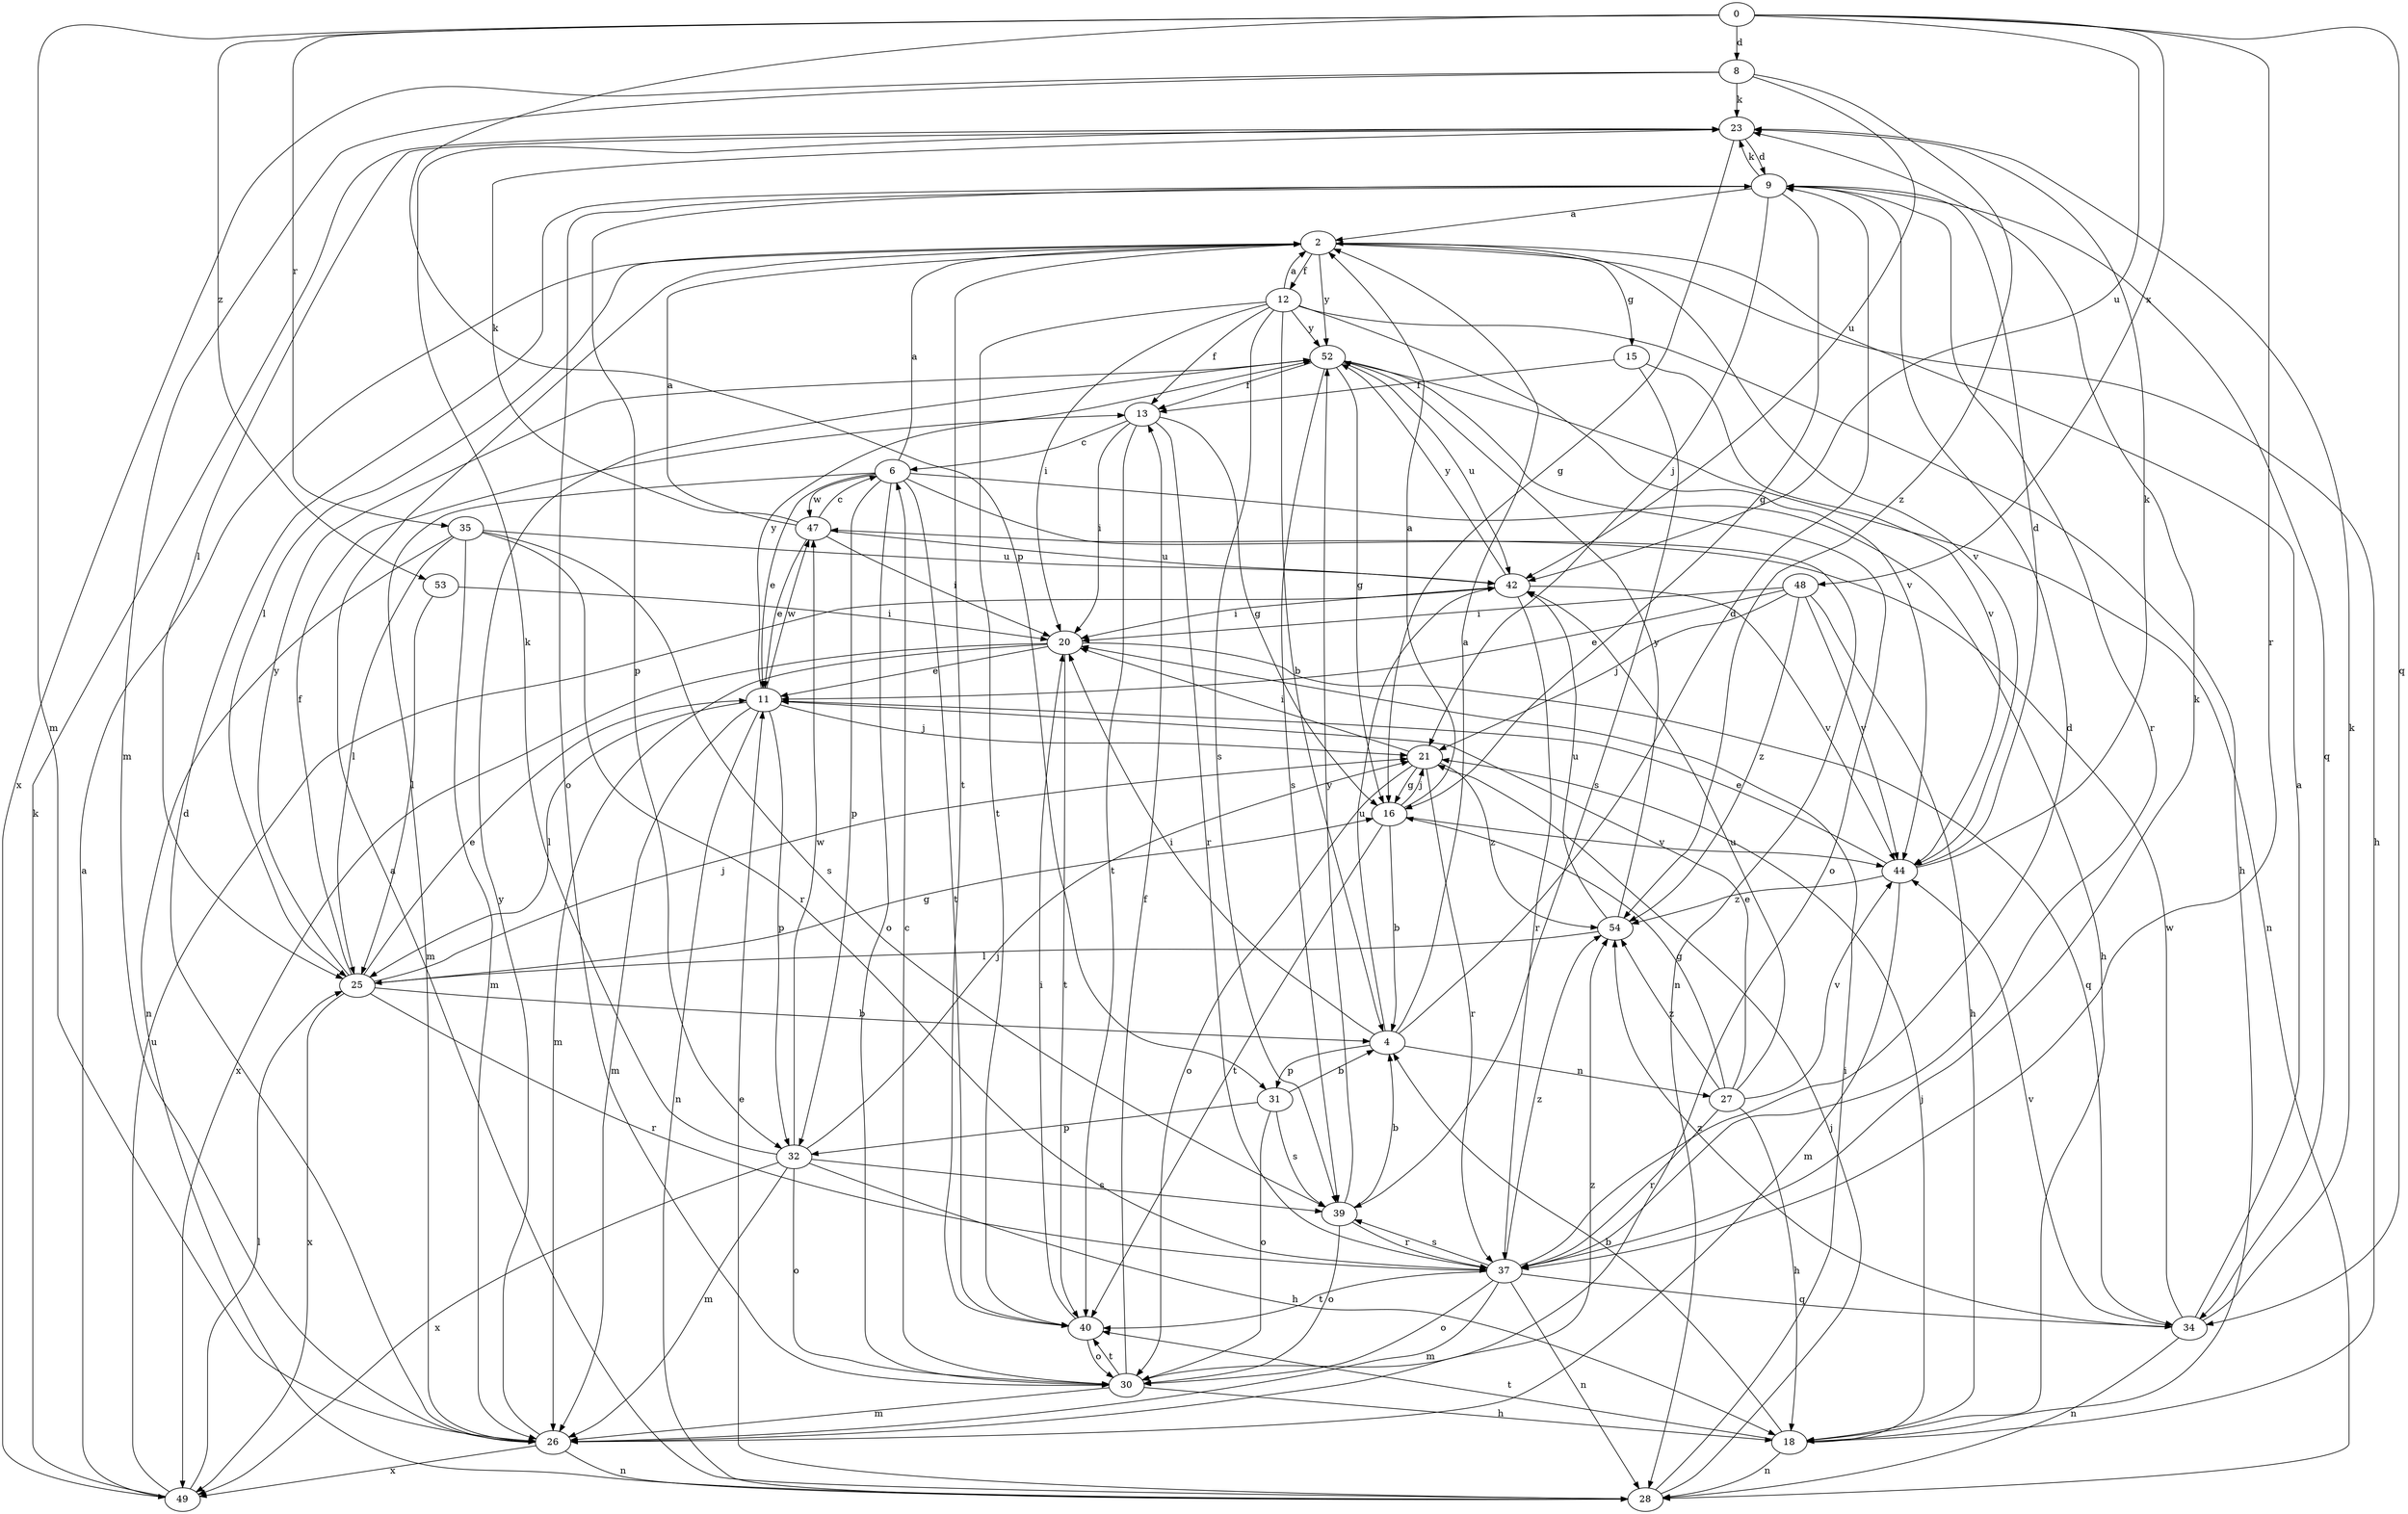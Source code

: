 strict digraph  {
0;
2;
4;
6;
8;
9;
11;
12;
13;
15;
16;
18;
20;
21;
23;
25;
26;
27;
28;
30;
31;
32;
34;
35;
37;
39;
40;
42;
44;
47;
48;
49;
52;
53;
54;
0 -> 8  [label=d];
0 -> 26  [label=m];
0 -> 31  [label=p];
0 -> 34  [label=q];
0 -> 35  [label=r];
0 -> 37  [label=r];
0 -> 42  [label=u];
0 -> 48  [label=x];
0 -> 53  [label=z];
2 -> 12  [label=f];
2 -> 15  [label=g];
2 -> 18  [label=h];
2 -> 25  [label=l];
2 -> 40  [label=t];
2 -> 44  [label=v];
2 -> 52  [label=y];
4 -> 2  [label=a];
4 -> 9  [label=d];
4 -> 20  [label=i];
4 -> 27  [label=n];
4 -> 31  [label=p];
4 -> 42  [label=u];
6 -> 2  [label=a];
6 -> 11  [label=e];
6 -> 18  [label=h];
6 -> 26  [label=m];
6 -> 28  [label=n];
6 -> 30  [label=o];
6 -> 32  [label=p];
6 -> 40  [label=t];
6 -> 47  [label=w];
8 -> 23  [label=k];
8 -> 26  [label=m];
8 -> 42  [label=u];
8 -> 49  [label=x];
8 -> 54  [label=z];
9 -> 2  [label=a];
9 -> 16  [label=g];
9 -> 21  [label=j];
9 -> 23  [label=k];
9 -> 30  [label=o];
9 -> 32  [label=p];
9 -> 34  [label=q];
9 -> 37  [label=r];
11 -> 21  [label=j];
11 -> 25  [label=l];
11 -> 26  [label=m];
11 -> 28  [label=n];
11 -> 32  [label=p];
11 -> 47  [label=w];
11 -> 52  [label=y];
12 -> 2  [label=a];
12 -> 4  [label=b];
12 -> 13  [label=f];
12 -> 18  [label=h];
12 -> 20  [label=i];
12 -> 39  [label=s];
12 -> 40  [label=t];
12 -> 44  [label=v];
12 -> 52  [label=y];
13 -> 6  [label=c];
13 -> 16  [label=g];
13 -> 20  [label=i];
13 -> 37  [label=r];
13 -> 40  [label=t];
15 -> 13  [label=f];
15 -> 39  [label=s];
15 -> 44  [label=v];
16 -> 2  [label=a];
16 -> 4  [label=b];
16 -> 21  [label=j];
16 -> 40  [label=t];
16 -> 44  [label=v];
18 -> 4  [label=b];
18 -> 21  [label=j];
18 -> 28  [label=n];
18 -> 40  [label=t];
20 -> 11  [label=e];
20 -> 26  [label=m];
20 -> 34  [label=q];
20 -> 40  [label=t];
20 -> 49  [label=x];
21 -> 16  [label=g];
21 -> 20  [label=i];
21 -> 30  [label=o];
21 -> 37  [label=r];
21 -> 54  [label=z];
23 -> 9  [label=d];
23 -> 16  [label=g];
23 -> 25  [label=l];
25 -> 4  [label=b];
25 -> 11  [label=e];
25 -> 13  [label=f];
25 -> 16  [label=g];
25 -> 21  [label=j];
25 -> 37  [label=r];
25 -> 49  [label=x];
25 -> 52  [label=y];
26 -> 9  [label=d];
26 -> 28  [label=n];
26 -> 49  [label=x];
26 -> 52  [label=y];
26 -> 54  [label=z];
27 -> 11  [label=e];
27 -> 16  [label=g];
27 -> 18  [label=h];
27 -> 37  [label=r];
27 -> 42  [label=u];
27 -> 44  [label=v];
27 -> 54  [label=z];
28 -> 2  [label=a];
28 -> 11  [label=e];
28 -> 20  [label=i];
28 -> 21  [label=j];
30 -> 6  [label=c];
30 -> 13  [label=f];
30 -> 18  [label=h];
30 -> 26  [label=m];
30 -> 40  [label=t];
31 -> 4  [label=b];
31 -> 30  [label=o];
31 -> 32  [label=p];
31 -> 39  [label=s];
32 -> 18  [label=h];
32 -> 21  [label=j];
32 -> 23  [label=k];
32 -> 26  [label=m];
32 -> 30  [label=o];
32 -> 39  [label=s];
32 -> 47  [label=w];
32 -> 49  [label=x];
34 -> 2  [label=a];
34 -> 23  [label=k];
34 -> 28  [label=n];
34 -> 44  [label=v];
34 -> 47  [label=w];
34 -> 54  [label=z];
35 -> 25  [label=l];
35 -> 26  [label=m];
35 -> 28  [label=n];
35 -> 37  [label=r];
35 -> 39  [label=s];
35 -> 42  [label=u];
37 -> 9  [label=d];
37 -> 23  [label=k];
37 -> 26  [label=m];
37 -> 28  [label=n];
37 -> 30  [label=o];
37 -> 34  [label=q];
37 -> 39  [label=s];
37 -> 40  [label=t];
37 -> 54  [label=z];
39 -> 4  [label=b];
39 -> 30  [label=o];
39 -> 37  [label=r];
39 -> 52  [label=y];
40 -> 20  [label=i];
40 -> 30  [label=o];
42 -> 20  [label=i];
42 -> 37  [label=r];
42 -> 44  [label=v];
42 -> 52  [label=y];
44 -> 9  [label=d];
44 -> 11  [label=e];
44 -> 23  [label=k];
44 -> 26  [label=m];
44 -> 54  [label=z];
47 -> 2  [label=a];
47 -> 6  [label=c];
47 -> 11  [label=e];
47 -> 20  [label=i];
47 -> 23  [label=k];
47 -> 42  [label=u];
48 -> 11  [label=e];
48 -> 18  [label=h];
48 -> 20  [label=i];
48 -> 21  [label=j];
48 -> 44  [label=v];
48 -> 54  [label=z];
49 -> 2  [label=a];
49 -> 23  [label=k];
49 -> 25  [label=l];
49 -> 42  [label=u];
52 -> 13  [label=f];
52 -> 16  [label=g];
52 -> 28  [label=n];
52 -> 30  [label=o];
52 -> 39  [label=s];
52 -> 42  [label=u];
53 -> 20  [label=i];
53 -> 25  [label=l];
54 -> 25  [label=l];
54 -> 42  [label=u];
54 -> 52  [label=y];
}
